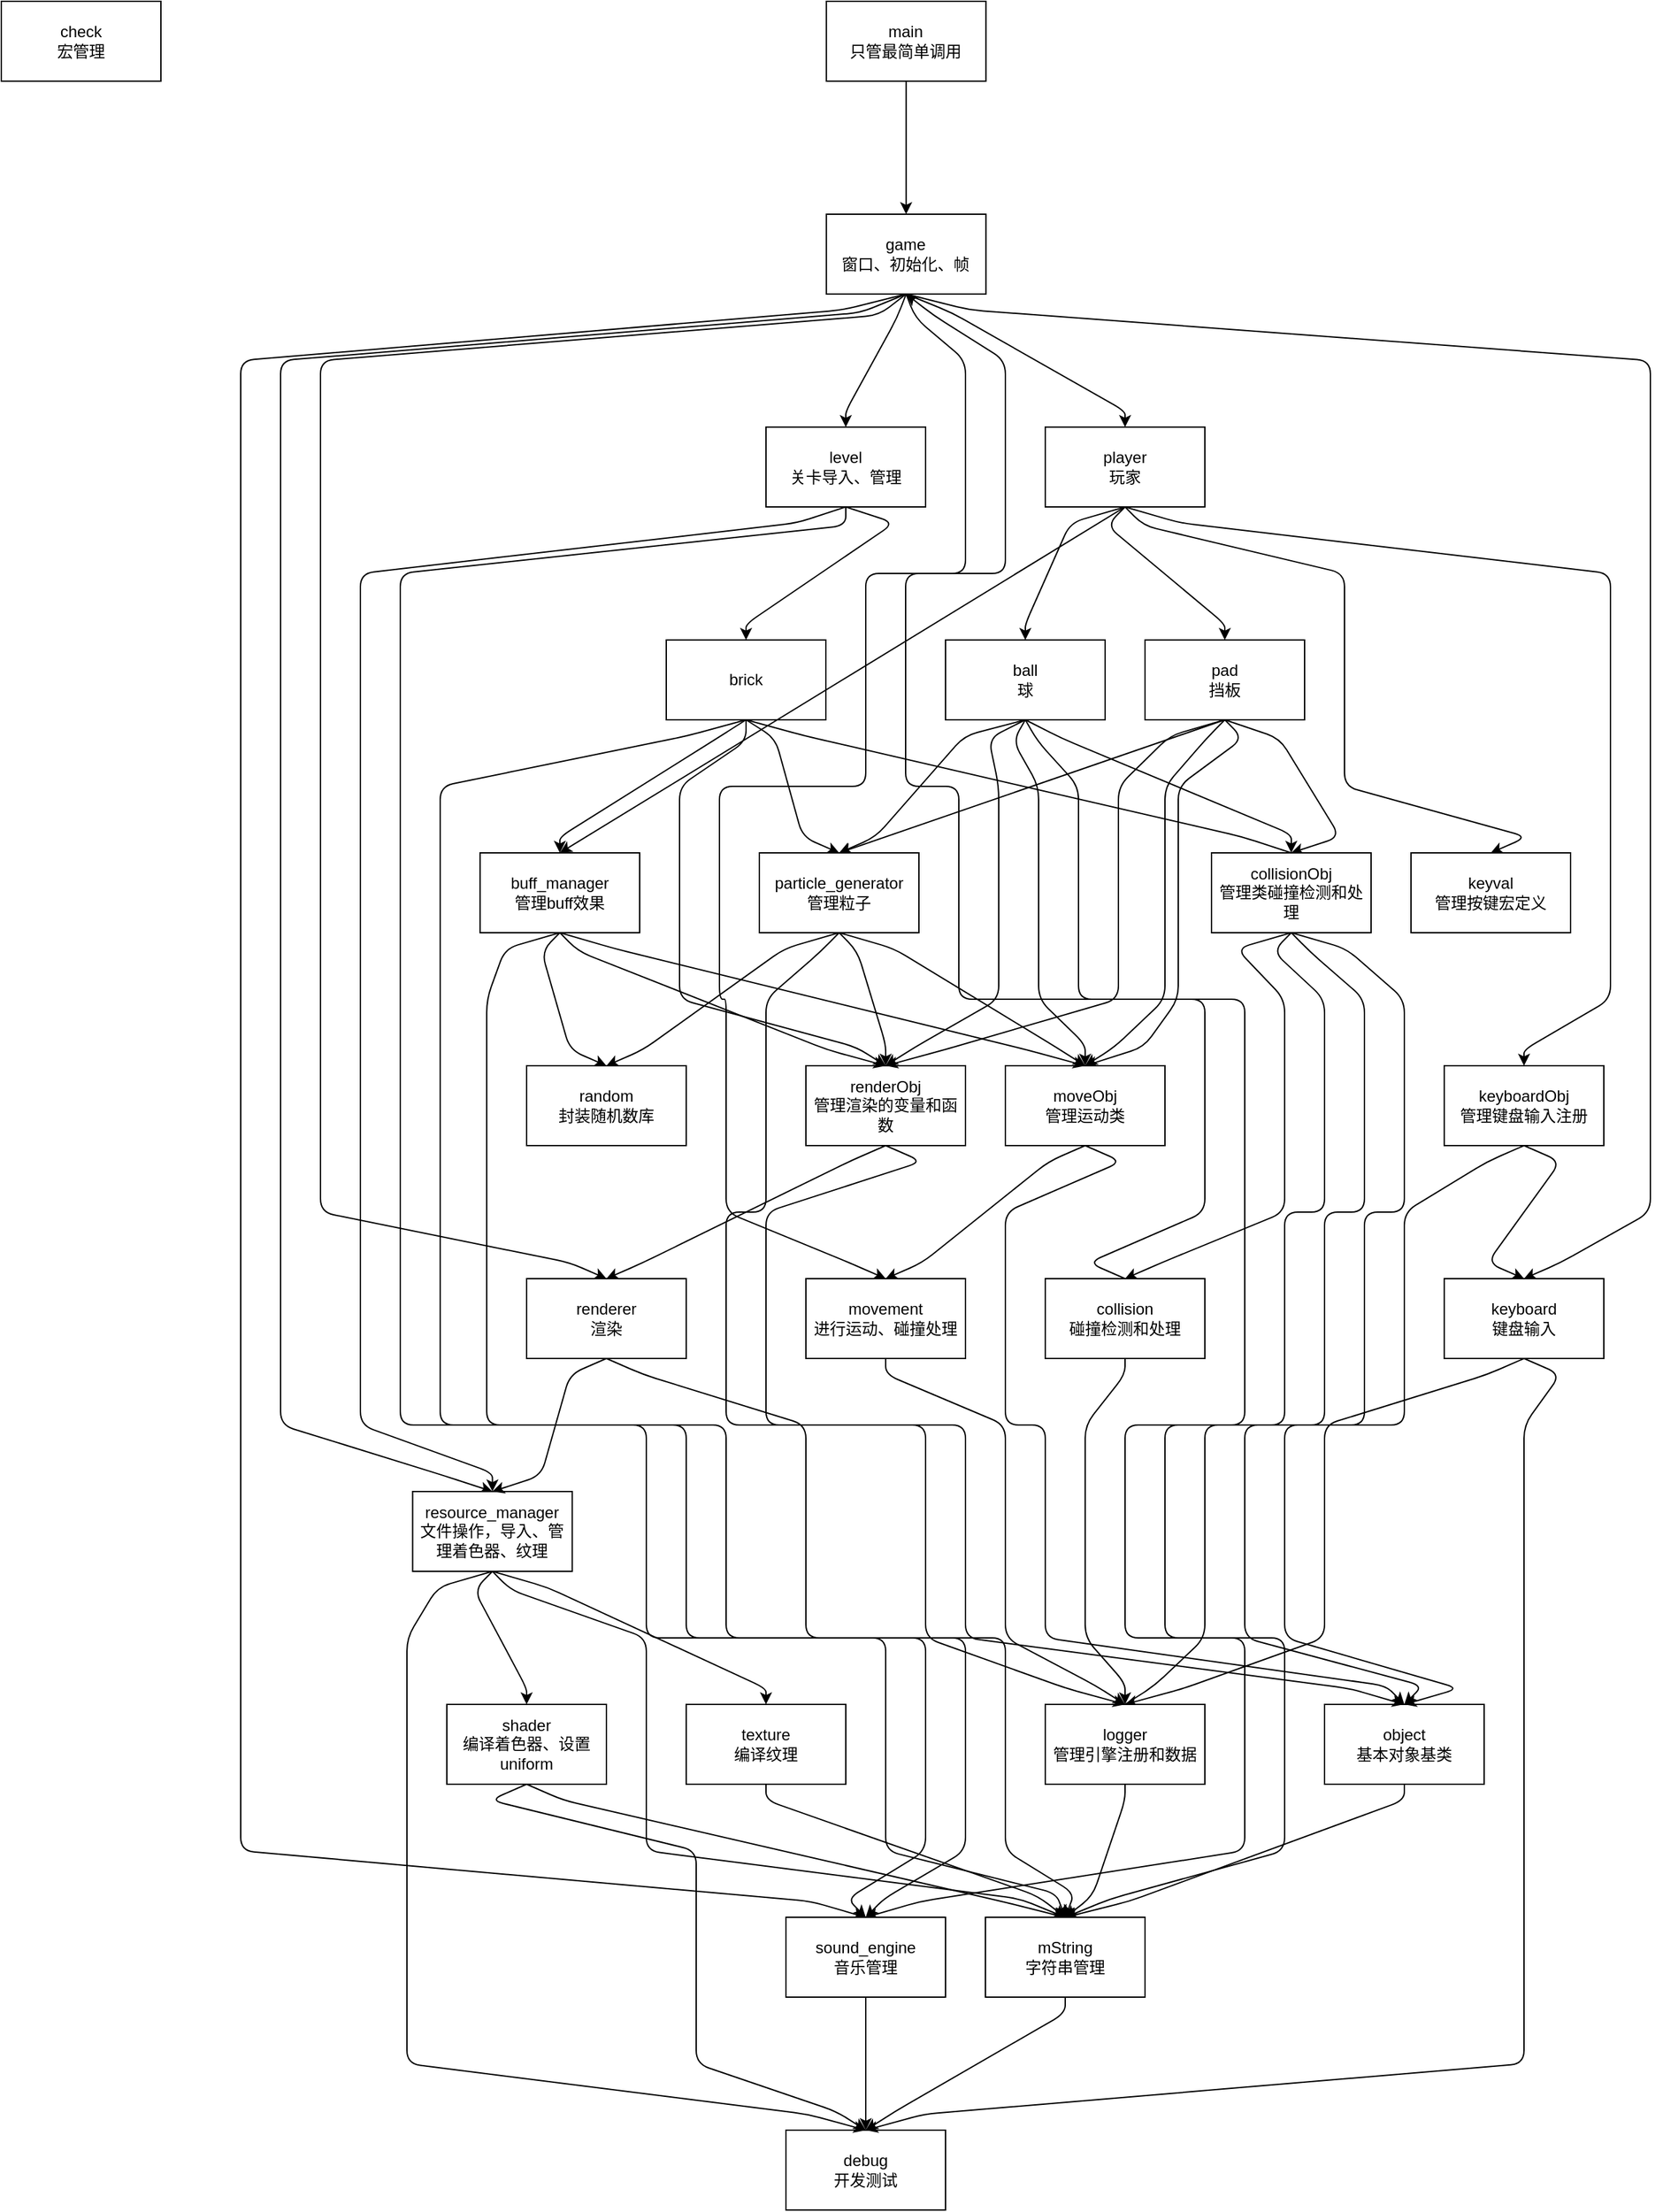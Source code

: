 <mxfile>
    <diagram id="ZIsLrHJgNXRA1_q-NFZV" name="第 1 页">
        <mxGraphModel dx="888" dy="372" grid="1" gridSize="10" guides="1" tooltips="1" connect="1" arrows="1" fold="1" page="1" pageScale="1" pageWidth="1169" pageHeight="1654" math="0" shadow="0">
            <root>
                <mxCell id="0"/>
                <mxCell id="1" parent="0"/>
                <mxCell id="4" value="" style="edgeStyle=none;html=1;noEdgeStyle=1;orthogonal=1;" parent="1" source="2" target="3" edge="1">
                    <mxGeometry relative="1" as="geometry">
                        <Array as="points">
                            <mxPoint x="680.37" y="72"/>
                            <mxPoint x="680.37" y="148"/>
                        </Array>
                    </mxGeometry>
                </mxCell>
                <mxCell id="2" value="main&lt;br&gt;只管最简单调用" style="rounded=0;whiteSpace=wrap;html=1;" parent="1" vertex="1">
                    <mxGeometry x="620.37" width="120" height="60" as="geometry"/>
                </mxCell>
                <mxCell id="11" style="edgeStyle=none;html=1;exitX=0.5;exitY=1;exitDx=0;exitDy=0;entryX=0.5;entryY=0;entryDx=0;entryDy=0;noEdgeStyle=1;orthogonal=1;" parent="1" source="3" target="10" edge="1">
                    <mxGeometry relative="1" as="geometry">
                        <Array as="points">
                            <mxPoint x="728.495" y="232"/>
                            <mxPoint x="1240" y="270"/>
                            <mxPoint x="1240" y="430"/>
                            <mxPoint x="1240" y="430"/>
                            <mxPoint x="1240" y="590"/>
                            <mxPoint x="1240" y="590"/>
                            <mxPoint x="1240" y="750"/>
                            <mxPoint x="1240" y="750"/>
                            <mxPoint x="1240" y="910"/>
                            <mxPoint x="1172.5" y="948"/>
                        </Array>
                    </mxGeometry>
                </mxCell>
                <mxCell id="21" style="edgeStyle=none;html=1;exitX=0.5;exitY=1;exitDx=0;exitDy=0;entryX=0.5;entryY=0;entryDx=0;entryDy=0;noEdgeStyle=1;orthogonal=1;" parent="1" source="3" target="20" edge="1">
                    <mxGeometry relative="1" as="geometry">
                        <Array as="points">
                            <mxPoint x="659.745" y="236"/>
                            <mxPoint x="240" y="270"/>
                            <mxPoint x="240" y="430"/>
                            <mxPoint x="240" y="430"/>
                            <mxPoint x="240" y="590"/>
                            <mxPoint x="240" y="590"/>
                            <mxPoint x="240" y="750"/>
                            <mxPoint x="240" y="750"/>
                            <mxPoint x="240" y="910"/>
                            <mxPoint x="427.5" y="948"/>
                        </Array>
                    </mxGeometry>
                </mxCell>
                <mxCell id="24" style="edgeStyle=none;html=1;exitX=0.5;exitY=1;exitDx=0;exitDy=0;entryX=0.5;entryY=0;entryDx=0;entryDy=0;noEdgeStyle=1;orthogonal=1;" parent="1" source="3" target="12" edge="1">
                    <mxGeometry relative="1" as="geometry">
                        <Array as="points">
                            <mxPoint x="645.995" y="234"/>
                            <mxPoint x="210" y="270"/>
                            <mxPoint x="210" y="430"/>
                            <mxPoint x="210" y="430"/>
                            <mxPoint x="210" y="590"/>
                            <mxPoint x="210" y="590"/>
                            <mxPoint x="210" y="750"/>
                            <mxPoint x="210" y="750"/>
                            <mxPoint x="210" y="910"/>
                            <mxPoint x="210" y="910"/>
                            <mxPoint x="210" y="1070"/>
                            <mxPoint x="332.619" y="1108"/>
                        </Array>
                    </mxGeometry>
                </mxCell>
                <mxCell id="40" style="edgeStyle=none;html=1;exitX=0.5;exitY=1;exitDx=0;exitDy=0;entryX=0.5;entryY=0;entryDx=0;entryDy=0;noEdgeStyle=1;orthogonal=1;" parent="1" source="3" target="28" edge="1">
                    <mxGeometry relative="1" as="geometry">
                        <Array as="points">
                            <mxPoint x="673.495" y="238"/>
                            <mxPoint x="635" y="308"/>
                        </Array>
                    </mxGeometry>
                </mxCell>
                <mxCell id="70" style="edgeStyle=none;html=1;exitX=0.5;exitY=1;exitDx=0;exitDy=0;entryX=0.5;entryY=0;entryDx=0;entryDy=0;noEdgeStyle=1;orthogonal=1;" parent="1" source="3" target="66" edge="1">
                    <mxGeometry relative="1" as="geometry">
                        <Array as="points">
                            <mxPoint x="687.245" y="238"/>
                            <mxPoint x="725" y="270"/>
                            <mxPoint x="725" y="430"/>
                            <mxPoint x="650" y="430"/>
                            <mxPoint x="650" y="590"/>
                            <mxPoint x="540" y="590"/>
                            <mxPoint x="540" y="750"/>
                            <mxPoint x="545" y="750"/>
                            <mxPoint x="545" y="910"/>
                            <mxPoint x="637.5" y="948"/>
                        </Array>
                    </mxGeometry>
                </mxCell>
                <mxCell id="109" style="edgeStyle=none;html=1;exitX=0.5;exitY=1;exitDx=0;exitDy=0;entryX=0.5;entryY=0;entryDx=0;entryDy=0;noEdgeStyle=1;orthogonal=1;" parent="1" source="3" target="108" edge="1">
                    <mxGeometry relative="1" as="geometry">
                        <Array as="points">
                            <mxPoint x="632.245" y="232"/>
                            <mxPoint x="180" y="270"/>
                            <mxPoint x="180" y="430"/>
                            <mxPoint x="180" y="430"/>
                            <mxPoint x="180" y="590"/>
                            <mxPoint x="180" y="590"/>
                            <mxPoint x="180" y="750"/>
                            <mxPoint x="180" y="750"/>
                            <mxPoint x="180" y="910"/>
                            <mxPoint x="180" y="910"/>
                            <mxPoint x="180" y="1070"/>
                            <mxPoint x="180" y="1070"/>
                            <mxPoint x="180" y="1230"/>
                            <mxPoint x="180" y="1230"/>
                            <mxPoint x="180" y="1390"/>
                            <mxPoint x="608.75" y="1428"/>
                        </Array>
                    </mxGeometry>
                </mxCell>
                <mxCell id="129" style="edgeStyle=none;html=1;exitX=0.5;exitY=1;exitDx=0;exitDy=0;entryX=0.5;entryY=0;entryDx=0;entryDy=0;noEdgeStyle=1;orthogonal=1;" parent="1" source="3" target="126" edge="1">
                    <mxGeometry relative="1" as="geometry">
                        <Array as="points">
                            <mxPoint x="714.745" y="234"/>
                            <mxPoint x="845" y="308"/>
                        </Array>
                    </mxGeometry>
                </mxCell>
                <mxCell id="3" value="game&lt;br&gt;窗口、初始化、帧" style="rounded=0;whiteSpace=wrap;html=1;" parent="1" vertex="1">
                    <mxGeometry x="620.37" y="160" width="120" height="60" as="geometry"/>
                </mxCell>
                <mxCell id="7" value="debug&lt;br&gt;开发测试" style="rounded=0;whiteSpace=wrap;html=1;" parent="1" vertex="1">
                    <mxGeometry x="590" y="1600" width="120" height="60" as="geometry"/>
                </mxCell>
                <mxCell id="94" style="edgeStyle=none;html=1;exitX=0.5;exitY=1;exitDx=0;exitDy=0;entryX=0.5;entryY=0;entryDx=0;entryDy=0;noEdgeStyle=1;orthogonal=1;" parent="1" source="10" target="91" edge="1">
                    <mxGeometry relative="1" as="geometry">
                        <Array as="points">
                            <mxPoint x="1117.5" y="1032"/>
                            <mxPoint x="995" y="1070"/>
                            <mxPoint x="995" y="1230"/>
                            <mxPoint x="889" y="1268"/>
                        </Array>
                    </mxGeometry>
                </mxCell>
                <mxCell id="121" style="edgeStyle=none;html=1;exitX=0.5;exitY=1;exitDx=0;exitDy=0;entryX=0.5;entryY=0;entryDx=0;entryDy=0;noEdgeStyle=1;orthogonal=1;" parent="1" source="10" target="7" edge="1">
                    <mxGeometry relative="1" as="geometry">
                        <Array as="points">
                            <mxPoint x="1172.5" y="1032"/>
                            <mxPoint x="1145" y="1070"/>
                            <mxPoint x="1145" y="1230"/>
                            <mxPoint x="1145" y="1230"/>
                            <mxPoint x="1145" y="1390"/>
                            <mxPoint x="1145" y="1390"/>
                            <mxPoint x="1145" y="1550"/>
                            <mxPoint x="694" y="1588"/>
                        </Array>
                    </mxGeometry>
                </mxCell>
                <mxCell id="10" value="keyboard&lt;br&gt;键盘输入" style="rounded=0;whiteSpace=wrap;html=1;" parent="1" vertex="1">
                    <mxGeometry x="1085" y="960" width="120" height="60" as="geometry"/>
                </mxCell>
                <mxCell id="15" style="edgeStyle=none;html=1;exitX=0.5;exitY=1;exitDx=0;exitDy=0;entryX=0.5;entryY=0;entryDx=0;entryDy=0;noEdgeStyle=1;orthogonal=1;" parent="1" source="12" target="14" edge="1">
                    <mxGeometry relative="1" as="geometry">
                        <Array as="points">
                            <mxPoint x="355.536" y="1194"/>
                            <mxPoint x="395" y="1268"/>
                        </Array>
                    </mxGeometry>
                </mxCell>
                <mxCell id="18" style="edgeStyle=none;html=1;exitX=0.5;exitY=1;exitDx=0;exitDy=0;entryX=0.5;entryY=0;entryDx=0;entryDy=0;noEdgeStyle=1;orthogonal=1;" parent="1" source="12" target="17" edge="1">
                    <mxGeometry relative="1" as="geometry">
                        <Array as="points">
                            <mxPoint x="410.536" y="1192"/>
                            <mxPoint x="575" y="1268"/>
                        </Array>
                    </mxGeometry>
                </mxCell>
                <mxCell id="42" style="edgeStyle=none;html=1;exitX=0.5;exitY=1;exitDx=0;exitDy=0;entryX=0.5;entryY=0;entryDx=0;entryDy=0;noEdgeStyle=1;orthogonal=1;" parent="1" source="12" target="31" edge="1">
                    <mxGeometry relative="1" as="geometry">
                        <Array as="points">
                            <mxPoint x="383.036" y="1194"/>
                            <mxPoint x="485" y="1230"/>
                            <mxPoint x="485" y="1390"/>
                            <mxPoint x="765.625" y="1426"/>
                        </Array>
                    </mxGeometry>
                </mxCell>
                <mxCell id="123" style="edgeStyle=none;html=1;exitX=0.5;exitY=1;exitDx=0;exitDy=0;entryX=0.5;entryY=0;entryDx=0;entryDy=0;noEdgeStyle=1;orthogonal=1;" parent="1" source="12" target="7" edge="1">
                    <mxGeometry relative="1" as="geometry">
                        <Array as="points">
                            <mxPoint x="328.036" y="1192"/>
                            <mxPoint x="305" y="1230"/>
                            <mxPoint x="305" y="1390"/>
                            <mxPoint x="305" y="1390"/>
                            <mxPoint x="305" y="1550"/>
                            <mxPoint x="606" y="1588"/>
                        </Array>
                    </mxGeometry>
                </mxCell>
                <mxCell id="12" value="resource_manager&lt;br&gt;文件操作，导入、管理着色器、纹理" style="rounded=0;whiteSpace=wrap;html=1;" parent="1" vertex="1">
                    <mxGeometry x="309.286" y="1120" width="120" height="60" as="geometry"/>
                </mxCell>
                <mxCell id="44" style="edgeStyle=none;html=1;exitX=0.5;exitY=1;exitDx=0;exitDy=0;entryX=0.5;entryY=0;entryDx=0;entryDy=0;noEdgeStyle=1;orthogonal=1;" parent="1" source="14" target="31" edge="1">
                    <mxGeometry relative="1" as="geometry">
                        <Array as="points">
                            <mxPoint x="422.5" y="1352"/>
                            <mxPoint x="751.875" y="1428"/>
                        </Array>
                    </mxGeometry>
                </mxCell>
                <mxCell id="124" style="edgeStyle=none;html=1;exitX=0.5;exitY=1;exitDx=0;exitDy=0;entryX=0.5;entryY=0;entryDx=0;entryDy=0;noEdgeStyle=1;orthogonal=1;" parent="1" source="14" target="7" edge="1">
                    <mxGeometry relative="1" as="geometry">
                        <Array as="points">
                            <mxPoint x="367.5" y="1352"/>
                            <mxPoint x="522.5" y="1390"/>
                            <mxPoint x="522.5" y="1550"/>
                            <mxPoint x="628" y="1586"/>
                        </Array>
                    </mxGeometry>
                </mxCell>
                <mxCell id="14" value="shader&lt;br&gt;编译着色器、设置uniform" style="rounded=0;whiteSpace=wrap;html=1;" parent="1" vertex="1">
                    <mxGeometry x="335" y="1280" width="120" height="60" as="geometry"/>
                </mxCell>
                <mxCell id="46" style="edgeStyle=none;html=1;exitX=0.5;exitY=1;exitDx=0;exitDy=0;entryX=0.5;entryY=0;entryDx=0;entryDy=0;noEdgeStyle=1;orthogonal=1;" parent="1" source="17" target="31" edge="1">
                    <mxGeometry relative="1" as="geometry">
                        <Array as="points">
                            <mxPoint x="575" y="1352"/>
                            <mxPoint x="779.375" y="1424"/>
                        </Array>
                    </mxGeometry>
                </mxCell>
                <mxCell id="17" value="texture&lt;br&gt;编译纹理" style="rounded=0;whiteSpace=wrap;html=1;" parent="1" vertex="1">
                    <mxGeometry x="515" y="1280" width="120" height="60" as="geometry"/>
                </mxCell>
                <mxCell id="37" style="edgeStyle=none;html=1;exitX=0.5;exitY=1;exitDx=0;exitDy=0;entryX=0.5;entryY=0;entryDx=0;entryDy=0;noEdgeStyle=1;orthogonal=1;" parent="1" source="19" target="31" edge="1">
                    <mxGeometry relative="1" as="geometry">
                        <Array as="points">
                            <mxPoint x="1055" y="1352"/>
                            <mxPoint x="848.125" y="1428"/>
                        </Array>
                    </mxGeometry>
                </mxCell>
                <mxCell id="19" value="object&lt;br&gt;基本对象基类" style="rounded=0;whiteSpace=wrap;html=1;" parent="1" vertex="1">
                    <mxGeometry x="995" y="1280" width="120" height="60" as="geometry"/>
                </mxCell>
                <mxCell id="22" style="edgeStyle=none;html=1;exitX=0.5;exitY=1;exitDx=0;exitDy=0;entryX=0.5;entryY=0;entryDx=0;entryDy=0;noEdgeStyle=1;orthogonal=1;" parent="1" source="20" target="12" edge="1">
                    <mxGeometry relative="1" as="geometry">
                        <Array as="points">
                            <mxPoint x="427.5" y="1032"/>
                            <mxPoint x="405.952" y="1108"/>
                        </Array>
                    </mxGeometry>
                </mxCell>
                <mxCell id="38" style="edgeStyle=none;html=1;exitX=0.5;exitY=1;exitDx=0;exitDy=0;entryX=0.5;entryY=0;entryDx=0;entryDy=0;noEdgeStyle=1;orthogonal=1;" parent="1" source="20" target="31" edge="1">
                    <mxGeometry relative="1" as="geometry">
                        <Array as="points">
                            <mxPoint x="482.5" y="1032"/>
                            <mxPoint x="605" y="1070"/>
                            <mxPoint x="605" y="1230"/>
                            <mxPoint x="755" y="1230"/>
                            <mxPoint x="755" y="1390"/>
                            <mxPoint x="806.875" y="1422"/>
                        </Array>
                    </mxGeometry>
                </mxCell>
                <mxCell id="20" value="renderer&lt;br&gt;渲染" style="rounded=0;whiteSpace=wrap;html=1;" parent="1" vertex="1">
                    <mxGeometry x="395" y="960" width="120" height="60" as="geometry"/>
                </mxCell>
                <mxCell id="33" style="edgeStyle=none;html=1;exitX=0.5;exitY=1;exitDx=0;exitDy=0;entryX=0.5;entryY=0;entryDx=0;entryDy=0;noEdgeStyle=1;orthogonal=1;startArrow=none;" parent="1" source="72" target="31" edge="1">
                    <mxGeometry relative="1" as="geometry">
                        <Array as="points">
                            <mxPoint x="956.25" y="714"/>
                            <mxPoint x="995" y="750"/>
                            <mxPoint x="995" y="910"/>
                            <mxPoint x="965" y="910"/>
                            <mxPoint x="965" y="1070"/>
                            <mxPoint x="875" y="1070"/>
                            <mxPoint x="875" y="1230"/>
                            <mxPoint x="965" y="1230"/>
                            <mxPoint x="965" y="1390"/>
                            <mxPoint x="834.375" y="1426"/>
                        </Array>
                    </mxGeometry>
                </mxCell>
                <mxCell id="51" style="edgeStyle=none;html=1;exitX=0.5;exitY=1;exitDx=0;exitDy=0;entryX=0.5;entryY=0;entryDx=0;entryDy=0;noEdgeStyle=1;orthogonal=1;" parent="1" source="25" target="47" edge="1">
                    <mxGeometry relative="1" as="geometry">
                        <Array as="points">
                            <mxPoint x="560" y="556"/>
                            <mxPoint x="510" y="590"/>
                            <mxPoint x="510" y="750"/>
                            <mxPoint x="643" y="786"/>
                        </Array>
                    </mxGeometry>
                </mxCell>
                <mxCell id="106" style="edgeStyle=none;html=1;exitX=0.5;exitY=1;exitDx=0;exitDy=0;entryX=0.5;entryY=0;entryDx=0;entryDy=0;noEdgeStyle=1;orthogonal=1;" parent="1" source="25" target="102" edge="1">
                    <mxGeometry relative="1" as="geometry">
                        <Array as="points">
                            <mxPoint x="582" y="554"/>
                            <mxPoint x="602.5" y="628"/>
                        </Array>
                    </mxGeometry>
                </mxCell>
                <mxCell id="111" style="edgeStyle=none;html=1;exitX=0.5;exitY=1;exitDx=0;exitDy=0;entryX=0.5;entryY=0;entryDx=0;entryDy=0;noEdgeStyle=1;orthogonal=1;" parent="1" source="25" target="108" edge="1">
                    <mxGeometry relative="1" as="geometry">
                        <Array as="points">
                            <mxPoint x="516" y="552"/>
                            <mxPoint x="330" y="590"/>
                            <mxPoint x="330" y="750"/>
                            <mxPoint x="330" y="750"/>
                            <mxPoint x="330" y="910"/>
                            <mxPoint x="330" y="910"/>
                            <mxPoint x="330" y="1070"/>
                            <mxPoint x="515" y="1070"/>
                            <mxPoint x="515" y="1230"/>
                            <mxPoint x="695" y="1230"/>
                            <mxPoint x="695" y="1390"/>
                            <mxPoint x="636.25" y="1426"/>
                        </Array>
                    </mxGeometry>
                </mxCell>
                <mxCell id="119" style="edgeStyle=none;html=1;exitX=0.5;exitY=1;exitDx=0;exitDy=0;entryX=0.5;entryY=0;entryDx=0;entryDy=0;noEdgeStyle=1;orthogonal=1;" parent="1" source="25" target="112" edge="1">
                    <mxGeometry relative="1" as="geometry">
                        <Array as="points">
                            <mxPoint x="538" y="554"/>
                            <mxPoint x="420" y="628"/>
                        </Array>
                    </mxGeometry>
                </mxCell>
                <mxCell id="25" value="brick" style="rounded=0;whiteSpace=wrap;html=1;" parent="1" vertex="1">
                    <mxGeometry x="500" y="480" width="120" height="60" as="geometry"/>
                </mxCell>
                <mxCell id="29" style="edgeStyle=none;html=1;exitX=0.5;exitY=1;exitDx=0;exitDy=0;entryX=0.5;entryY=0;entryDx=0;entryDy=0;noEdgeStyle=1;orthogonal=1;" parent="1" source="28" target="25" edge="1">
                    <mxGeometry relative="1" as="geometry">
                        <Array as="points">
                            <mxPoint x="671.667" y="392"/>
                            <mxPoint x="560" y="468"/>
                        </Array>
                    </mxGeometry>
                </mxCell>
                <mxCell id="30" style="edgeStyle=none;html=1;exitX=0.5;exitY=1;exitDx=0;exitDy=0;entryX=0.5;entryY=0;entryDx=0;entryDy=0;noEdgeStyle=1;orthogonal=1;" parent="1" source="28" target="12" edge="1">
                    <mxGeometry relative="1" as="geometry">
                        <Array as="points">
                            <mxPoint x="598.333" y="392"/>
                            <mxPoint x="270" y="430"/>
                            <mxPoint x="270" y="590"/>
                            <mxPoint x="270" y="590"/>
                            <mxPoint x="270" y="750"/>
                            <mxPoint x="270" y="750"/>
                            <mxPoint x="270" y="910"/>
                            <mxPoint x="270" y="910"/>
                            <mxPoint x="270" y="1070"/>
                            <mxPoint x="369.286" y="1106"/>
                        </Array>
                    </mxGeometry>
                </mxCell>
                <mxCell id="36" style="edgeStyle=none;html=1;exitX=0.5;exitY=1;exitDx=0;exitDy=0;entryX=0.5;entryY=0;entryDx=0;entryDy=0;noEdgeStyle=1;orthogonal=1;" parent="1" source="28" target="31" edge="1">
                    <mxGeometry relative="1" as="geometry">
                        <Array as="points">
                            <mxPoint x="635" y="394"/>
                            <mxPoint x="300" y="430"/>
                            <mxPoint x="300" y="590"/>
                            <mxPoint x="300" y="590"/>
                            <mxPoint x="300" y="750"/>
                            <mxPoint x="300" y="750"/>
                            <mxPoint x="300" y="910"/>
                            <mxPoint x="300" y="910"/>
                            <mxPoint x="300" y="1070"/>
                            <mxPoint x="485" y="1070"/>
                            <mxPoint x="485" y="1230"/>
                            <mxPoint x="665" y="1230"/>
                            <mxPoint x="665" y="1390"/>
                            <mxPoint x="793.125" y="1422"/>
                        </Array>
                    </mxGeometry>
                </mxCell>
                <mxCell id="28" value="level&lt;br&gt;关卡导入、管理" style="rounded=0;whiteSpace=wrap;html=1;" parent="1" vertex="1">
                    <mxGeometry x="575" y="320" width="120" height="60" as="geometry"/>
                </mxCell>
                <mxCell id="122" style="edgeStyle=none;html=1;exitX=0.5;exitY=1;exitDx=0;exitDy=0;entryX=0.5;entryY=0;entryDx=0;entryDy=0;noEdgeStyle=1;orthogonal=1;" parent="1" source="31" target="7" edge="1">
                    <mxGeometry relative="1" as="geometry">
                        <Array as="points">
                            <mxPoint x="800" y="1512"/>
                            <mxPoint x="672" y="1586"/>
                        </Array>
                    </mxGeometry>
                </mxCell>
                <mxCell id="31" value="mString&lt;br&gt;字符串管理" style="rounded=0;whiteSpace=wrap;html=1;" parent="1" vertex="1">
                    <mxGeometry x="740" y="1440" width="120" height="60" as="geometry"/>
                </mxCell>
                <mxCell id="32" value="check&lt;br&gt;宏管理" style="rounded=0;whiteSpace=wrap;html=1;" parent="1" vertex="1">
                    <mxGeometry width="120" height="60" as="geometry"/>
                </mxCell>
                <mxCell id="48" style="edgeStyle=none;html=1;exitX=0.5;exitY=1;exitDx=0;exitDy=0;entryX=0.5;entryY=0;entryDx=0;entryDy=0;noEdgeStyle=1;orthogonal=1;" parent="1" source="47" target="19" edge="1">
                    <mxGeometry relative="1" as="geometry">
                        <Array as="points">
                            <mxPoint x="692.5" y="872"/>
                            <mxPoint x="575" y="910"/>
                            <mxPoint x="575" y="1070"/>
                            <mxPoint x="725" y="1070"/>
                            <mxPoint x="725" y="1230"/>
                            <mxPoint x="1013.75" y="1268"/>
                        </Array>
                    </mxGeometry>
                </mxCell>
                <mxCell id="49" style="edgeStyle=none;html=1;exitX=0.5;exitY=1;exitDx=0;exitDy=0;entryX=0.5;entryY=0;entryDx=0;entryDy=0;noEdgeStyle=1;orthogonal=1;" parent="1" source="47" target="20" edge="1">
                    <mxGeometry relative="1" as="geometry">
                        <Array as="points">
                            <mxPoint x="637.5" y="872"/>
                            <mxPoint x="482.5" y="948"/>
                        </Array>
                    </mxGeometry>
                </mxCell>
                <mxCell id="47" value="renderObj&lt;br&gt;管理渲染的变量和函数" style="rounded=0;whiteSpace=wrap;html=1;" parent="1" vertex="1">
                    <mxGeometry x="605" y="800" width="120" height="60" as="geometry"/>
                </mxCell>
                <mxCell id="54" style="edgeStyle=none;html=1;exitX=0.5;exitY=1;exitDx=0;exitDy=0;entryX=0.5;entryY=0;entryDx=0;entryDy=0;noEdgeStyle=1;orthogonal=1;" parent="1" source="53" target="47" edge="1">
                    <mxGeometry relative="1" as="geometry">
                        <Array as="points">
                            <mxPoint x="878.75" y="552"/>
                            <mxPoint x="840" y="590"/>
                            <mxPoint x="840" y="750"/>
                            <mxPoint x="709" y="788"/>
                        </Array>
                    </mxGeometry>
                </mxCell>
                <mxCell id="69" style="edgeStyle=none;html=1;exitX=0.5;exitY=1;exitDx=0;exitDy=0;entryX=0.5;entryY=0;entryDx=0;entryDy=0;noEdgeStyle=1;orthogonal=1;" parent="1" source="53" target="63" edge="1">
                    <mxGeometry relative="1" as="geometry">
                        <Array as="points">
                            <mxPoint x="906.25" y="554"/>
                            <mxPoint x="875" y="590"/>
                            <mxPoint x="875" y="750"/>
                            <mxPoint x="837" y="786"/>
                        </Array>
                    </mxGeometry>
                </mxCell>
                <mxCell id="71" style="edgeStyle=none;html=1;exitX=0.5;exitY=1;exitDx=0;exitDy=0;entryX=0.5;entryY=0;entryDx=0;entryDy=0;noEdgeStyle=1;orthogonal=1;" parent="1" source="53" target="63" edge="1">
                    <mxGeometry relative="1" as="geometry">
                        <Array as="points">
                            <mxPoint x="933.75" y="554"/>
                            <mxPoint x="885" y="590"/>
                            <mxPoint x="885" y="750"/>
                            <mxPoint x="859" y="786"/>
                        </Array>
                    </mxGeometry>
                </mxCell>
                <mxCell id="77" style="edgeStyle=none;html=1;exitX=0.5;exitY=1;exitDx=0;exitDy=0;entryX=0.5;entryY=0;entryDx=0;entryDy=0;noEdgeStyle=1;orthogonal=1;" parent="1" source="53" target="72" edge="1">
                    <mxGeometry relative="1" as="geometry">
                        <Array as="points">
                            <mxPoint x="961.25" y="554"/>
                            <mxPoint x="1006.667" y="628"/>
                        </Array>
                    </mxGeometry>
                </mxCell>
                <mxCell id="133" style="edgeStyle=none;html=1;exitX=0.5;exitY=1;exitDx=0;exitDy=0;entryX=0.5;entryY=0;entryDx=0;entryDy=0;" edge="1" parent="1" source="53" target="102">
                    <mxGeometry relative="1" as="geometry"/>
                </mxCell>
                <mxCell id="53" value="pad&lt;br&gt;挡板" style="rounded=0;whiteSpace=wrap;html=1;" parent="1" vertex="1">
                    <mxGeometry x="860" y="480" width="120" height="60" as="geometry"/>
                </mxCell>
                <mxCell id="58" style="edgeStyle=none;html=1;exitX=0.5;exitY=1;exitDx=0;exitDy=0;entryX=0.5;entryY=0;entryDx=0;entryDy=0;noEdgeStyle=1;orthogonal=1;" parent="1" source="57" target="19" edge="1">
                    <mxGeometry relative="1" as="geometry">
                        <Array as="points">
                            <mxPoint x="1117.5" y="872"/>
                            <mxPoint x="1055" y="910"/>
                            <mxPoint x="1055" y="1070"/>
                            <mxPoint x="965" y="1070"/>
                            <mxPoint x="965" y="1230"/>
                            <mxPoint x="1096.25" y="1268"/>
                        </Array>
                    </mxGeometry>
                </mxCell>
                <mxCell id="59" style="edgeStyle=none;html=1;exitX=0.5;exitY=1;exitDx=0;exitDy=0;entryX=0.5;entryY=0;entryDx=0;entryDy=0;noEdgeStyle=1;orthogonal=1;" parent="1" source="57" target="10" edge="1">
                    <mxGeometry relative="1" as="geometry">
                        <Array as="points">
                            <mxPoint x="1172.5" y="872"/>
                            <mxPoint x="1117.5" y="948"/>
                        </Array>
                    </mxGeometry>
                </mxCell>
                <mxCell id="57" value="keyboardObj&lt;br&gt;管理键盘输入注册" style="rounded=0;whiteSpace=wrap;html=1;" parent="1" vertex="1">
                    <mxGeometry x="1085" y="800" width="120" height="60" as="geometry"/>
                </mxCell>
                <mxCell id="64" style="edgeStyle=none;html=1;exitX=0.5;exitY=1;exitDx=0;exitDy=0;entryX=0.5;entryY=0;entryDx=0;entryDy=0;noEdgeStyle=1;orthogonal=1;" parent="1" source="63" target="19" edge="1">
                    <mxGeometry relative="1" as="geometry">
                        <Array as="points">
                            <mxPoint x="842.5" y="872"/>
                            <mxPoint x="755" y="910"/>
                            <mxPoint x="755" y="1070"/>
                            <mxPoint x="785" y="1070"/>
                            <mxPoint x="785" y="1230"/>
                            <mxPoint x="1041.25" y="1266"/>
                        </Array>
                    </mxGeometry>
                </mxCell>
                <mxCell id="68" style="edgeStyle=none;html=1;exitX=0.5;exitY=1;exitDx=0;exitDy=0;entryX=0.5;entryY=0;entryDx=0;entryDy=0;noEdgeStyle=1;orthogonal=1;" parent="1" source="63" target="66" edge="1">
                    <mxGeometry relative="1" as="geometry">
                        <Array as="points">
                            <mxPoint x="787.5" y="872"/>
                            <mxPoint x="692.5" y="948"/>
                        </Array>
                    </mxGeometry>
                </mxCell>
                <mxCell id="63" value="moveObj&lt;br&gt;管理运动类" style="rounded=0;whiteSpace=wrap;html=1;" parent="1" vertex="1">
                    <mxGeometry x="755" y="800" width="120" height="60" as="geometry"/>
                </mxCell>
                <mxCell id="97" style="edgeStyle=none;html=1;exitX=0.5;exitY=1;exitDx=0;exitDy=0;entryX=0.5;entryY=0;entryDx=0;entryDy=0;noEdgeStyle=1;orthogonal=1;" parent="1" source="66" target="91" edge="1">
                    <mxGeometry relative="1" as="geometry">
                        <Array as="points">
                            <mxPoint x="665" y="1032"/>
                            <mxPoint x="755" y="1070"/>
                            <mxPoint x="755" y="1230"/>
                            <mxPoint x="823" y="1266"/>
                        </Array>
                    </mxGeometry>
                </mxCell>
                <mxCell id="66" value="movement&lt;br&gt;进行运动、碰撞处理" style="rounded=0;whiteSpace=wrap;html=1;" parent="1" vertex="1">
                    <mxGeometry x="605" y="960" width="120" height="60" as="geometry"/>
                </mxCell>
                <mxCell id="73" value="" style="edgeStyle=none;html=1;exitX=0.5;exitY=1;exitDx=0;exitDy=0;entryX=0.5;entryY=0;entryDx=0;entryDy=0;noEdgeStyle=1;orthogonal=1;endArrow=none;" parent="1" source="25" target="72" edge="1">
                    <mxGeometry relative="1" as="geometry">
                        <Array as="points">
                            <mxPoint x="604" y="552"/>
                            <mxPoint x="933.333" y="628"/>
                        </Array>
                        <mxPoint x="675" y="540" as="sourcePoint"/>
                        <mxPoint x="915" y="1280" as="targetPoint"/>
                    </mxGeometry>
                </mxCell>
                <mxCell id="74" style="edgeStyle=none;html=1;exitX=0.5;exitY=1;exitDx=0;exitDy=0;entryX=0.5;entryY=0;entryDx=0;entryDy=0;noEdgeStyle=1;orthogonal=1;" parent="1" source="72" target="19" edge="1">
                    <mxGeometry relative="1" as="geometry">
                        <Array as="points">
                            <mxPoint x="1011.25" y="712"/>
                            <mxPoint x="1055" y="750"/>
                            <mxPoint x="1055" y="910"/>
                            <mxPoint x="1025" y="910"/>
                            <mxPoint x="1025" y="1070"/>
                            <mxPoint x="935" y="1070"/>
                            <mxPoint x="935" y="1230"/>
                            <mxPoint x="1068.75" y="1266"/>
                        </Array>
                    </mxGeometry>
                </mxCell>
                <mxCell id="89" style="edgeStyle=none;html=1;exitX=0.5;exitY=1;exitDx=0;exitDy=0;entryX=0.5;entryY=0;entryDx=0;entryDy=0;noEdgeStyle=1;orthogonal=1;" parent="1" source="72" target="84" edge="1">
                    <mxGeometry relative="1" as="geometry">
                        <Array as="points">
                            <mxPoint x="928.75" y="712"/>
                            <mxPoint x="965" y="750"/>
                            <mxPoint x="965" y="910"/>
                            <mxPoint x="872.5" y="948"/>
                        </Array>
                    </mxGeometry>
                </mxCell>
                <mxCell id="72" value="collisionObj&lt;br&gt;管理类碰撞检测和处理" style="rounded=0;whiteSpace=wrap;html=1;" parent="1" vertex="1">
                    <mxGeometry x="910" y="640" width="120" height="60" as="geometry"/>
                </mxCell>
                <mxCell id="80" style="edgeStyle=none;html=1;exitX=0.5;exitY=1;exitDx=0;exitDy=0;entryX=0.5;entryY=0;entryDx=0;entryDy=0;noEdgeStyle=1;orthogonal=1;" parent="1" source="79" target="63" edge="1">
                    <mxGeometry relative="1" as="geometry">
                        <Array as="points">
                            <mxPoint x="760.833" y="556"/>
                            <mxPoint x="780" y="590"/>
                            <mxPoint x="780" y="750"/>
                            <mxPoint x="815" y="784"/>
                        </Array>
                    </mxGeometry>
                </mxCell>
                <mxCell id="81" style="edgeStyle=none;html=1;exitX=0.5;exitY=1;exitDx=0;exitDy=0;entryX=0.5;entryY=0;entryDx=0;entryDy=0;noEdgeStyle=1;orthogonal=1;" parent="1" source="79" target="47" edge="1">
                    <mxGeometry relative="1" as="geometry">
                        <Array as="points">
                            <mxPoint x="742.5" y="554"/>
                            <mxPoint x="750" y="590"/>
                            <mxPoint x="750" y="750"/>
                            <mxPoint x="687" y="786"/>
                        </Array>
                    </mxGeometry>
                </mxCell>
                <mxCell id="82" style="edgeStyle=none;html=1;exitX=0.5;exitY=1;exitDx=0;exitDy=0;entryX=0.5;entryY=0;entryDx=0;entryDy=0;noEdgeStyle=1;orthogonal=1;" parent="1" source="79" target="72" edge="1">
                    <mxGeometry relative="1" as="geometry">
                        <Array as="points">
                            <mxPoint x="797.5" y="554"/>
                            <mxPoint x="970" y="626"/>
                        </Array>
                    </mxGeometry>
                </mxCell>
                <mxCell id="107" style="edgeStyle=none;html=1;exitX=0.5;exitY=1;exitDx=0;exitDy=0;entryX=0.5;entryY=0;entryDx=0;entryDy=0;noEdgeStyle=1;orthogonal=1;" parent="1" source="79" target="102" edge="1">
                    <mxGeometry relative="1" as="geometry">
                        <Array as="points">
                            <mxPoint x="724.167" y="552"/>
                            <mxPoint x="657.5" y="628"/>
                        </Array>
                    </mxGeometry>
                </mxCell>
                <mxCell id="110" style="edgeStyle=none;html=1;exitX=0.5;exitY=1;exitDx=0;exitDy=0;entryX=0.5;entryY=0;entryDx=0;entryDy=0;noEdgeStyle=1;orthogonal=1;" parent="1" source="79" target="108" edge="1">
                    <mxGeometry relative="1" as="geometry">
                        <Array as="points">
                            <mxPoint x="779.167" y="556"/>
                            <mxPoint x="810" y="590"/>
                            <mxPoint x="810" y="750"/>
                            <mxPoint x="935" y="750"/>
                            <mxPoint x="935" y="910"/>
                            <mxPoint x="935" y="910"/>
                            <mxPoint x="935" y="1070"/>
                            <mxPoint x="845" y="1070"/>
                            <mxPoint x="845" y="1230"/>
                            <mxPoint x="935" y="1230"/>
                            <mxPoint x="935" y="1390"/>
                            <mxPoint x="691.25" y="1428"/>
                        </Array>
                    </mxGeometry>
                </mxCell>
                <mxCell id="79" value="ball&lt;br&gt;球" style="rounded=0;whiteSpace=wrap;html=1;" parent="1" vertex="1">
                    <mxGeometry x="710" y="480" width="120" height="60" as="geometry"/>
                </mxCell>
                <mxCell id="90" style="edgeStyle=none;html=1;exitX=0.5;exitY=0;exitDx=0;exitDy=0;entryX=0.5;entryY=1;entryDx=0;entryDy=0;noEdgeStyle=1;orthogonal=1;" parent="1" source="84" target="3" edge="1">
                    <mxGeometry relative="1" as="geometry">
                        <Array as="points">
                            <mxPoint x="817.5" y="948"/>
                            <mxPoint x="905" y="910"/>
                            <mxPoint x="905" y="750"/>
                            <mxPoint x="720" y="750"/>
                            <mxPoint x="720" y="590"/>
                            <mxPoint x="680" y="590"/>
                            <mxPoint x="680" y="430"/>
                            <mxPoint x="755" y="430"/>
                            <mxPoint x="755" y="270"/>
                            <mxPoint x="700.995" y="236"/>
                        </Array>
                    </mxGeometry>
                </mxCell>
                <mxCell id="96" style="edgeStyle=none;html=1;exitX=0.5;exitY=1;exitDx=0;exitDy=0;entryX=0.5;entryY=0;entryDx=0;entryDy=0;noEdgeStyle=1;orthogonal=1;" parent="1" source="84" target="91" edge="1">
                    <mxGeometry relative="1" as="geometry">
                        <Array as="points">
                            <mxPoint x="845" y="1032"/>
                            <mxPoint x="815" y="1070"/>
                            <mxPoint x="815" y="1230"/>
                            <mxPoint x="845" y="1264"/>
                        </Array>
                    </mxGeometry>
                </mxCell>
                <mxCell id="84" value="collision&lt;br&gt;碰撞检测和处理" style="rounded=0;whiteSpace=wrap;html=1;" parent="1" vertex="1">
                    <mxGeometry x="785" y="960" width="120" height="60" as="geometry"/>
                </mxCell>
                <mxCell id="92" style="edgeStyle=none;html=1;exitX=0.5;exitY=1;exitDx=0;exitDy=0;entryX=0.5;entryY=0;entryDx=0;entryDy=0;noEdgeStyle=1;orthogonal=1;" parent="1" source="91" target="31" edge="1">
                    <mxGeometry relative="1" as="geometry">
                        <Array as="points">
                            <mxPoint x="845" y="1352"/>
                            <mxPoint x="820.625" y="1424"/>
                        </Array>
                    </mxGeometry>
                </mxCell>
                <mxCell id="95" value="" style="edgeStyle=none;html=1;exitX=0.5;exitY=1;exitDx=0;exitDy=0;entryX=0.5;entryY=0;entryDx=0;entryDy=0;noEdgeStyle=1;orthogonal=1;endArrow=none;" parent="1" source="72" target="91" edge="1">
                    <mxGeometry relative="1" as="geometry">
                        <Array as="points">
                            <mxPoint x="983.75" y="714"/>
                            <mxPoint x="1025" y="750"/>
                            <mxPoint x="1025" y="910"/>
                            <mxPoint x="995" y="910"/>
                            <mxPoint x="995" y="1070"/>
                            <mxPoint x="905" y="1070"/>
                            <mxPoint x="905" y="1230"/>
                            <mxPoint x="867" y="1266"/>
                        </Array>
                        <mxPoint x="915" y="700" as="sourcePoint"/>
                        <mxPoint x="720" y="1280" as="targetPoint"/>
                    </mxGeometry>
                </mxCell>
                <mxCell id="91" value="logger&lt;br&gt;管理引擎注册和数据" style="rounded=0;whiteSpace=wrap;html=1;" parent="1" vertex="1">
                    <mxGeometry x="785" y="1280" width="120" height="60" as="geometry"/>
                </mxCell>
                <mxCell id="98" value="keyval&lt;br&gt;管理按键宏定义" style="rounded=0;whiteSpace=wrap;html=1;" parent="1" vertex="1">
                    <mxGeometry x="1060" y="640" width="120" height="60" as="geometry"/>
                </mxCell>
                <mxCell id="103" style="edgeStyle=none;html=1;exitX=0.5;exitY=1;exitDx=0;exitDy=0;entryX=0.5;entryY=0;entryDx=0;entryDy=0;noEdgeStyle=1;orthogonal=1;" parent="1" source="102" target="47" edge="1">
                    <mxGeometry relative="1" as="geometry">
                        <Array as="points">
                            <mxPoint x="643.75" y="714"/>
                            <mxPoint x="665" y="784"/>
                        </Array>
                    </mxGeometry>
                </mxCell>
                <mxCell id="104" style="edgeStyle=none;html=1;exitX=0.5;exitY=1;exitDx=0;exitDy=0;entryX=0.5;entryY=0;entryDx=0;entryDy=0;noEdgeStyle=1;orthogonal=1;" parent="1" source="102" target="63" edge="1">
                    <mxGeometry relative="1" as="geometry">
                        <Array as="points">
                            <mxPoint x="671.25" y="712"/>
                            <mxPoint x="793" y="786"/>
                        </Array>
                    </mxGeometry>
                </mxCell>
                <mxCell id="105" style="edgeStyle=none;html=1;exitX=0.5;exitY=1;exitDx=0;exitDy=0;entryX=0.5;entryY=0;entryDx=0;entryDy=0;noEdgeStyle=1;orthogonal=1;" parent="1" source="102" target="91" edge="1">
                    <mxGeometry relative="1" as="geometry">
                        <Array as="points">
                            <mxPoint x="616.25" y="714"/>
                            <mxPoint x="575" y="750"/>
                            <mxPoint x="575" y="910"/>
                            <mxPoint x="545" y="910"/>
                            <mxPoint x="545" y="1070"/>
                            <mxPoint x="695" y="1070"/>
                            <mxPoint x="695" y="1230"/>
                            <mxPoint x="801" y="1268"/>
                        </Array>
                    </mxGeometry>
                </mxCell>
                <mxCell id="116" style="edgeStyle=none;html=1;exitX=0.5;exitY=1;exitDx=0;exitDy=0;entryX=0.5;entryY=0;entryDx=0;entryDy=0;noEdgeStyle=1;orthogonal=1;" parent="1" source="102" target="115" edge="1">
                    <mxGeometry relative="1" as="geometry">
                        <Array as="points">
                            <mxPoint x="588.75" y="712"/>
                            <mxPoint x="482.5" y="788"/>
                        </Array>
                    </mxGeometry>
                </mxCell>
                <mxCell id="102" value="particle_generator&lt;br&gt;管理粒子" style="rounded=0;whiteSpace=wrap;html=1;" parent="1" vertex="1">
                    <mxGeometry x="570" y="640" width="120" height="60" as="geometry"/>
                </mxCell>
                <mxCell id="125" style="edgeStyle=none;html=1;exitX=0.5;exitY=1;exitDx=0;exitDy=0;entryX=0.5;entryY=0;entryDx=0;entryDy=0;noEdgeStyle=1;orthogonal=1;" parent="1" source="108" target="7" edge="1">
                    <mxGeometry relative="1" as="geometry">
                        <mxPoint x="380" y="1480" as="targetPoint"/>
                        <Array as="points">
                            <mxPoint x="650" y="1512"/>
                            <mxPoint x="650" y="1584"/>
                        </Array>
                    </mxGeometry>
                </mxCell>
                <mxCell id="108" value="sound_engine&lt;br&gt;音乐管理" style="rounded=0;whiteSpace=wrap;html=1;" parent="1" vertex="1">
                    <mxGeometry x="590" y="1440" width="120" height="60" as="geometry"/>
                </mxCell>
                <mxCell id="113" style="edgeStyle=none;html=1;exitX=0.5;exitY=1;exitDx=0;exitDy=0;entryX=0.5;entryY=0;entryDx=0;entryDy=0;noEdgeStyle=1;orthogonal=1;" parent="1" source="112" target="63" edge="1">
                    <mxGeometry relative="1" as="geometry">
                        <Array as="points">
                            <mxPoint x="461.25" y="712"/>
                            <mxPoint x="771" y="788"/>
                        </Array>
                    </mxGeometry>
                </mxCell>
                <mxCell id="114" style="edgeStyle=none;html=1;exitX=0.5;exitY=1;exitDx=0;exitDy=0;entryX=0.5;entryY=0;entryDx=0;entryDy=0;noEdgeStyle=1;orthogonal=1;" parent="1" source="112" target="47" edge="1">
                    <mxGeometry relative="1" as="geometry">
                        <Array as="points">
                            <mxPoint x="433.75" y="714"/>
                            <mxPoint x="621" y="788"/>
                        </Array>
                    </mxGeometry>
                </mxCell>
                <mxCell id="117" style="edgeStyle=none;html=1;exitX=0.5;exitY=1;exitDx=0;exitDy=0;entryX=0.5;entryY=0;entryDx=0;entryDy=0;noEdgeStyle=1;orthogonal=1;" parent="1" source="112" target="115" edge="1">
                    <mxGeometry relative="1" as="geometry">
                        <Array as="points">
                            <mxPoint x="406.25" y="714"/>
                            <mxPoint x="427.5" y="788"/>
                        </Array>
                    </mxGeometry>
                </mxCell>
                <mxCell id="120" style="edgeStyle=none;html=1;exitX=0.5;exitY=1;exitDx=0;exitDy=0;entryX=0.5;entryY=0;entryDx=0;entryDy=0;noEdgeStyle=1;orthogonal=1;" parent="1" source="112" target="108" edge="1">
                    <mxGeometry relative="1" as="geometry">
                        <Array as="points">
                            <mxPoint x="378.75" y="712"/>
                            <mxPoint x="365" y="750"/>
                            <mxPoint x="365" y="910"/>
                            <mxPoint x="365" y="910"/>
                            <mxPoint x="365" y="1070"/>
                            <mxPoint x="545" y="1070"/>
                            <mxPoint x="545" y="1230"/>
                            <mxPoint x="725" y="1230"/>
                            <mxPoint x="725" y="1390"/>
                            <mxPoint x="663.75" y="1426"/>
                        </Array>
                    </mxGeometry>
                </mxCell>
                <mxCell id="112" value="buff_manager&lt;br&gt;管理buff效果" style="rounded=0;whiteSpace=wrap;html=1;" parent="1" vertex="1">
                    <mxGeometry x="360" y="640" width="120" height="60" as="geometry"/>
                </mxCell>
                <mxCell id="115" value="random&lt;br&gt;封装随机数库" style="rounded=0;whiteSpace=wrap;html=1;" parent="1" vertex="1">
                    <mxGeometry x="395" y="800" width="120" height="60" as="geometry"/>
                </mxCell>
                <mxCell id="127" style="edgeStyle=none;html=1;exitX=0.5;exitY=1;exitDx=0;exitDy=0;entryX=0.5;entryY=0;entryDx=0;entryDy=0;noEdgeStyle=1;orthogonal=1;" parent="1" source="126" target="53" edge="1">
                    <mxGeometry relative="1" as="geometry">
                        <Array as="points">
                            <mxPoint x="831.25" y="394"/>
                            <mxPoint x="920" y="468"/>
                        </Array>
                    </mxGeometry>
                </mxCell>
                <mxCell id="128" style="edgeStyle=none;html=1;exitX=0.5;exitY=1;exitDx=0;exitDy=0;entryX=0.5;entryY=0;entryDx=0;entryDy=0;noEdgeStyle=1;orthogonal=1;" parent="1" source="126" target="79" edge="1">
                    <mxGeometry relative="1" as="geometry">
                        <Array as="points">
                            <mxPoint x="803.75" y="392"/>
                            <mxPoint x="770" y="468"/>
                        </Array>
                    </mxGeometry>
                </mxCell>
                <mxCell id="130" style="edgeStyle=none;html=1;exitX=0.5;exitY=1;exitDx=0;exitDy=0;entryX=0.5;entryY=0;entryDx=0;entryDy=0;noEdgeStyle=1;orthogonal=1;" parent="1" source="126" target="98" edge="1">
                    <mxGeometry relative="1" as="geometry">
                        <Array as="points">
                            <mxPoint x="858.75" y="394"/>
                            <mxPoint x="1010" y="430"/>
                            <mxPoint x="1010" y="590"/>
                            <mxPoint x="1147.5" y="628"/>
                        </Array>
                    </mxGeometry>
                </mxCell>
                <mxCell id="131" style="edgeStyle=none;html=1;exitX=0.5;exitY=1;exitDx=0;exitDy=0;entryX=0.5;entryY=0;entryDx=0;entryDy=0;noEdgeStyle=1;orthogonal=1;" parent="1" source="126" target="57" edge="1">
                    <mxGeometry relative="1" as="geometry">
                        <Array as="points">
                            <mxPoint x="886.25" y="392"/>
                            <mxPoint x="1210" y="430"/>
                            <mxPoint x="1210" y="590"/>
                            <mxPoint x="1210" y="590"/>
                            <mxPoint x="1210" y="750"/>
                            <mxPoint x="1145" y="788"/>
                        </Array>
                    </mxGeometry>
                </mxCell>
                <mxCell id="132" style="edgeStyle=none;html=1;exitX=0.5;exitY=1;exitDx=0;exitDy=0;entryX=0.5;entryY=0;entryDx=0;entryDy=0;" parent="1" source="126" target="112" edge="1">
                    <mxGeometry relative="1" as="geometry"/>
                </mxCell>
                <mxCell id="126" value="player&lt;br&gt;玩家" style="rounded=0;whiteSpace=wrap;html=1;" parent="1" vertex="1">
                    <mxGeometry x="785" y="320" width="120" height="60" as="geometry"/>
                </mxCell>
            </root>
        </mxGraphModel>
    </diagram>
</mxfile>